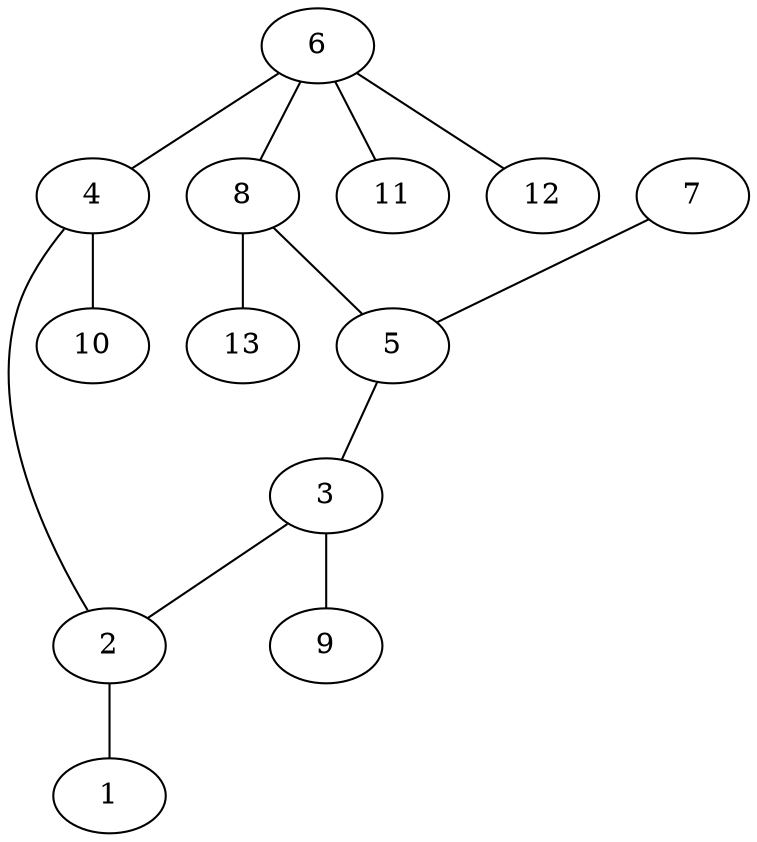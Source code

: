 graph molecule_3505 {
	1	 [chem=O];
	2	 [chem=C];
	2 -- 1	 [valence=2];
	3	 [chem=N];
	3 -- 2	 [valence=1];
	9	 [chem=H];
	3 -- 9	 [valence=1];
	4	 [chem=N];
	4 -- 2	 [valence=1];
	10	 [chem=H];
	4 -- 10	 [valence=1];
	5	 [chem=C];
	5 -- 3	 [valence=1];
	6	 [chem=C];
	6 -- 4	 [valence=1];
	8	 [chem=N];
	6 -- 8	 [valence=1];
	11	 [chem=H];
	6 -- 11	 [valence=1];
	12	 [chem=H];
	6 -- 12	 [valence=1];
	7	 [chem=O];
	7 -- 5	 [valence=2];
	8 -- 5	 [valence=1];
	13	 [chem=H];
	8 -- 13	 [valence=1];
}
